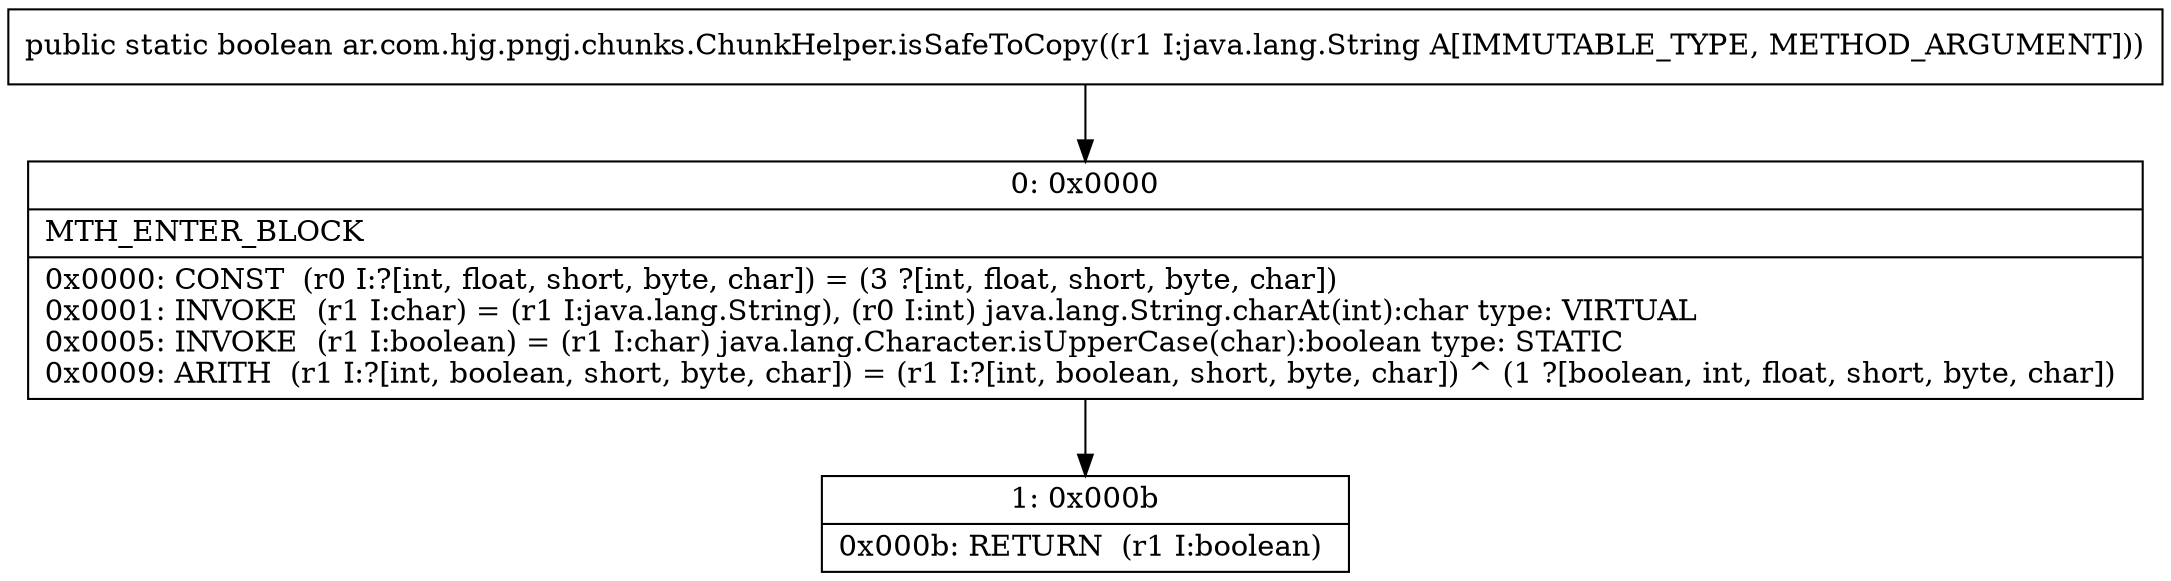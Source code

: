 digraph "CFG forar.com.hjg.pngj.chunks.ChunkHelper.isSafeToCopy(Ljava\/lang\/String;)Z" {
Node_0 [shape=record,label="{0\:\ 0x0000|MTH_ENTER_BLOCK\l|0x0000: CONST  (r0 I:?[int, float, short, byte, char]) = (3 ?[int, float, short, byte, char]) \l0x0001: INVOKE  (r1 I:char) = (r1 I:java.lang.String), (r0 I:int) java.lang.String.charAt(int):char type: VIRTUAL \l0x0005: INVOKE  (r1 I:boolean) = (r1 I:char) java.lang.Character.isUpperCase(char):boolean type: STATIC \l0x0009: ARITH  (r1 I:?[int, boolean, short, byte, char]) = (r1 I:?[int, boolean, short, byte, char]) ^ (1 ?[boolean, int, float, short, byte, char]) \l}"];
Node_1 [shape=record,label="{1\:\ 0x000b|0x000b: RETURN  (r1 I:boolean) \l}"];
MethodNode[shape=record,label="{public static boolean ar.com.hjg.pngj.chunks.ChunkHelper.isSafeToCopy((r1 I:java.lang.String A[IMMUTABLE_TYPE, METHOD_ARGUMENT])) }"];
MethodNode -> Node_0;
Node_0 -> Node_1;
}

